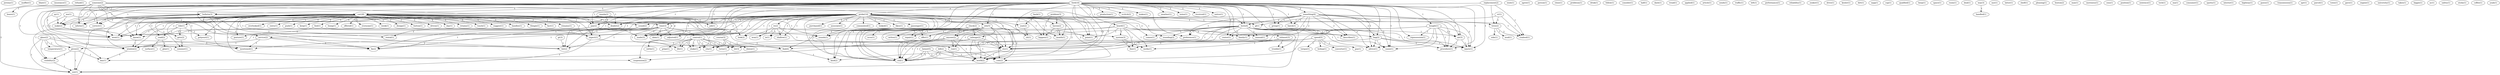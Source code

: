 digraph G {
  jeremy [ label="jeremy(1)" ];
  muffler [ label="muffler(1)" ];
  blast [ label="blast(1)" ];
  insurance [ label="insurance(1)" ];
  refund [ label="refund(1)" ];
  problem [ label="problem(3)" ];
  haven [ label="haven(2)" ];
  happen [ label="happen(1)" ];
  fix [ label="fix(2)" ];
  month [ label="month(1)" ];
  heiser [ label="heiser(5)" ];
  std [ label="std(1)" ];
  com [ label="com(2)" ];
  std [ label="std(1)" ];
  world [ label="world(2)" ];
  style [ label="style(1)" ];
  agree [ label="agree(1)" ];
  someone [ label="someone(2)" ];
  car [ label="car(28)" ];
  horn [ label="horn(4)" ];
  bulletin [ label="bulletin(3)" ];
  inform [ label="inform(1)" ];
  correct [ label="correct(1)" ];
  dealer [ label="dealer(2)" ];
  service [ label="service(2)" ];
  expect [ label="expect(1)" ];
  hears [ label="hears(1)" ];
  see [ label="see(1)" ];
  kind [ label="kind(2)" ];
  person [ label="person(1)" ];
  speed [ label="speed(5)" ];
  lockup [ label="lockup(1)" ];
  turns [ label="turns(1)" ];
  converter [ label="converter(1)" ];
  guy [ label="guy(1)" ];
  torque [ label="torque(1)" ];
  city [ label="city(1)" ];
  lot [ label="lot(3)" ];
  close [ label="close(1)" ];
  problesm [ label="problesm(1)" ];
  drink [ label="drink(1)" ];
  follow [ label="follow(1)" ];
  consider [ label="consider(1)" ];
  ford [ label="ford(10)" ];
  production [ label="production(1)" ];
  something [ label="something(4)" ];
  scritch [ label="scritch(2)" ];
  heard [ label="heard(1)" ];
  probe [ label="probe(14)" ];
  makes [ label="makes(1)" ];
  weather [ label="weather(1)" ];
  edu [ label="edu(5)" ];
  preference [ label="preference(1)" ];
  point [ label="point(1)" ];
  pay [ label="pay(2)" ];
  sounds [ label="sounds(1)" ];
  center [ label="center(1)" ];
  noise [ label="noise(1)" ];
  manual [ label="manual(1)" ];
  describes [ label="describes(1)" ];
  received [ label="received(1)" ];
  bag [ label="bag(2)" ];
  bought [ label="bought(1)" ];
  notice [ label="notice(1)" ];
  group [ label="group(1)" ];
  didn [ label="didn(1)" ];
  anyone [ label="anyone(2)" ];
  adjusted [ label="adjusted(1)" ];
  made [ label="made(3)" ];
  etc [ label="etc(1)" ];
  know [ label="know(1)" ];
  job [ label="job(1)" ];
  advice [ label="advice(1)" ];
  gives [ label="gives(2)" ];
  cause [ label="cause(1)" ];
  make [ label="make(2)" ];
  repossession [ label="repossession(1)" ];
  air [ label="air(3)" ];
  procedure [ label="procedure(1)" ];
  window [ label="window(2)" ];
  went [ label="went(1)" ];
  injury [ label="injury(1)" ];
  list [ label="list(2)" ];
  batch [ label="batch(1)" ];
  key [ label="key(1)" ];
  replacement [ label="replacement(2)" ];
  tires [ label="tires(2)" ];
  tradeed [ label="tradeed(1)" ];
  half [ label="half(1)" ];
  bump [ label="bump(1)" ];
  offered [ label="offered(1)" ];
  everyone [ label="everyone(1)" ];
  week [ label="week(1)" ];
  design [ label="design(1)" ];
  ride [ label="ride(1)" ];
  gets [ label="gets(2)" ];
  sound [ label="sound(2)" ];
  button [ label="button(1)" ];
  drives [ label="drives(1)" ];
  day [ label="day(1)" ];
  retains [ label="retains(1)" ];
  time [ label="time(3)" ];
  touch [ label="touch(1)" ];
  rental [ label="rental(1)" ];
  summer [ label="summer(1)" ];
  suggest [ label="suggest(1)" ];
  handles [ label="handles(1)" ];
  feel [ label="feel(1)" ];
  road [ label="road(2)" ];
  thingie [ label="thingie(1)" ];
  family [ label="family(1)" ];
  fact [ label="fact(1)" ];
  remains [ label="remains(1)" ];
  overlooked [ label="overlooked(1)" ];
  potpouri [ label="potpouri(1)" ];
  posture [ label="posture(1)" ];
  entry [ label="entry(1)" ];
  visibility [ label="visibility(2)" ];
  look [ label="look(2)" ];
  push [ label="push(1)" ];
  keep [ label="keep(1)" ];
  suspension [ label="suspension(2)" ];
  dash [ label="dash(1)" ];
  tread [ label="tread(1)" ];
  applied [ label="applied(1)" ];
  article [ label="article(1)" ];
  sends [ label="sends(1)" ];
  traffic [ label="traffic(1)" ];
  left [ label="left(1)" ];
  performance [ label="performance(1)" ];
  comes [ label="comes(1)" ];
  sounding [ label="sounding(2)" ];
  find [ label="find(4)" ];
  vr [ label="vr(1)" ];
  gl [ label="gl(1)" ];
  exhaust [ label="exhaust(3)" ];
  trouble [ label="trouble(1)" ];
  system [ label="system(3)" ];
  works [ label="works(1)" ];
  fine [ label="fine(1)" ];
  reliability [ label="reliability(1)" ];
  purchased [ label="purchased(1)" ];
  re [ label="re(2)" ];
  associate [ label="associate(1)" ];
  won [ label="won(1)" ];
  commented [ label="commented(1)" ];
  ie [ label="ie(1)" ];
  shallow [ label="shallow(1)" ];
  looked [ label="looked(1)" ];
  likes [ label="likes(1)" ];
  seat [ label="seat(2)" ];
  sit [ label="sit(1)" ];
  passenger [ label="passenger(1)" ];
  zonker [ label="zonker(1)" ];
  chuck [ label="chuck(2)" ];
  repair [ label="repair(1)" ];
  offer [ label="offer(1)" ];
  mileage [ label="mileage(2)" ];
  ncsu [ label="ncsu(1)" ];
  run [ label="run(1)" ];
  writes [ label="writes(1)" ];
  drive [ label="drive(1)" ];
  kesler [ label="kesler(1)" ];
  dirt [ label="dirt(1)" ];
  mpg [ label="mpg(1)" ];
  mentioned [ label="mentioned(1)" ];
  mazda [ label="mazda(2)" ];
  cup [ label="cup(1)" ];
  qualified [ label="qualified(1)" ];
  control [ label="control(1)" ];
  rattle [ label="rattle(1)" ];
  gripe [ label="gripe(1)" ];
  shake [ label="shake(1)" ];
  life [ label="life(1)" ];
  mud [ label="mud(1)" ];
  side [ label="side(1)" ];
  beep [ label="beep(1)" ];
  qc [ label="qc(1)" ];
  bill [ label="bill(2)" ];
  space [ label="space(1)" ];
  room [ label="room(1)" ];
  deal [ label="deal(1)" ];
  glass [ label="glass(2)" ];
  temperature [ label="temperature(1)" ];
  way [ label="way(3)" ];
  handled [ label="handled(1)" ];
  eye [ label="eye(1)" ];
  latter [ label="latter(1)" ];
  control [ label="control(1)" ];
  shelf [ label="shelf(1)" ];
  pleasing [ label="pleasing(1)" ];
  boston [ label="boston(2)" ];
  max [ label="max(1)" ];
  mereness [ label="mereness(1)" ];
  cmu [ label="cmu(1)" ];
  glue [ label="glue(1)" ];
  surface [ label="surface(1)" ];
  position [ label="position(1)" ];
  sentence [ label="sentence(1)" ];
  tech [ label="tech(1)" ];
  ma [ label="ma(1)" ];
  consumer [ label="consumer(1)" ];
  sporty [ label="sporty(1)" ];
  interior [ label="interior(1)" ];
  highway [ label="highway(1)" ];
  guess [ label="guess(1)" ];
  transmission [ label="transmission(1)" ];
  apr [ label="apr(1)" ];
  parcel [ label="parcel(1)" ];
  mx [ label="mx(1)" ];
  town [ label="town(1)" ];
  gave [ label="gave(1)" ];
  engine [ label="engine(1)" ];
  course [ label="course(3)" ];
  doesn [ label="doesn(1)" ];
  university [ label="university(1)" ];
  takes [ label="takes(1)" ];
  back [ label="back(1)" ];
  biggie [ label="biggie(1)" ];
  ac [ label="ac(1)" ];
  safety [ label="safety(1)" ];
  sticks [ label="sticks(1)" ];
  coffee [ label="coffee(1)" ];
  gt [ label="gt(3)" ];
  yeah [ label="yeah(1)" ];
  problem -> haven [ label="1" ];
  problem -> happen [ label="1" ];
  problem -> fix [ label="1" ];
  problem -> month [ label="1" ];
  heiser -> std [ label="3" ];
  heiser -> com [ label="3" ];
  heiser -> std [ label="3" ];
  heiser -> world [ label="3" ];
  someone -> car [ label="1" ];
  someone -> horn [ label="1" ];
  someone -> bulletin [ label="1" ];
  someone -> inform [ label="1" ];
  someone -> correct [ label="1" ];
  someone -> dealer [ label="1" ];
  someone -> service [ label="1" ];
  someone -> fix [ label="1" ];
  someone -> expect [ label="1" ];
  someone -> hears [ label="1" ];
  someone -> see [ label="1" ];
  someone -> kind [ label="1" ];
  speed -> lockup [ label="1" ];
  speed -> turns [ label="1" ];
  speed -> converter [ label="1" ];
  speed -> guy [ label="2" ];
  speed -> torque [ label="1" ];
  speed -> city [ label="1" ];
  speed -> lot [ label="1" ];
  ford -> car [ label="1" ];
  ford -> production [ label="1" ];
  ford -> something [ label="2" ];
  ford -> scritch [ label="1" ];
  ford -> horn [ label="1" ];
  ford -> heard [ label="1" ];
  ford -> probe [ label="3" ];
  ford -> makes [ label="1" ];
  ford -> bulletin [ label="1" ];
  ford -> weather [ label="1" ];
  ford -> edu [ label="1" ];
  ford -> preference [ label="1" ];
  ford -> point [ label="1" ];
  ford -> pay [ label="1" ];
  ford -> sounds [ label="1" ];
  ford -> center [ label="1" ];
  ford -> inform [ label="1" ];
  ford -> noise [ label="1" ];
  ford -> manual [ label="1" ];
  ford -> describes [ label="1" ];
  ford -> received [ label="1" ];
  ford -> bag [ label="1" ];
  ford -> bought [ label="1" ];
  ford -> notice [ label="1" ];
  ford -> group [ label="1" ];
  ford -> didn [ label="1" ];
  ford -> std [ label="2" ];
  ford -> com [ label="2" ];
  ford -> anyone [ label="1" ];
  ford -> adjusted [ label="1" ];
  ford -> correct [ label="1" ];
  ford -> dealer [ label="1" ];
  ford -> made [ label="1" ];
  ford -> etc [ label="1" ];
  ford -> know [ label="1" ];
  ford -> job [ label="1" ];
  ford -> advice [ label="1" ];
  ford -> service [ label="1" ];
  ford -> fix [ label="1" ];
  ford -> gives [ label="1" ];
  ford -> cause [ label="1" ];
  ford -> make [ label="1" ];
  ford -> repossession [ label="1" ];
  ford -> air [ label="1" ];
  ford -> procedure [ label="1" ];
  ford -> window [ label="2" ];
  ford -> std [ label="2" ];
  ford -> world [ label="2" ];
  ford -> went [ label="1" ];
  ford -> injury [ label="1" ];
  ford -> list [ label="1" ];
  ford -> batch [ label="1" ];
  ford -> key [ label="1" ];
  replacement -> car [ label="1" ];
  replacement -> tires [ label="1" ];
  replacement -> tradeed [ label="1" ];
  car -> bump [ label="1" ];
  car -> offered [ label="1" ];
  car -> everyone [ label="1" ];
  car -> week [ label="1" ];
  car -> design [ label="1" ];
  car -> ride [ label="1" ];
  car -> pay [ label="1" ];
  car -> gets [ label="2" ];
  car -> sound [ label="1" ];
  car -> button [ label="1" ];
  car -> drives [ label="1" ];
  car -> day [ label="2" ];
  car -> retains [ label="1" ];
  car -> time [ label="1" ];
  car -> touch [ label="1" ];
  car -> rental [ label="1" ];
  car -> summer [ label="1" ];
  car -> suggest [ label="1" ];
  car -> handles [ label="1" ];
  car -> feel [ label="1" ];
  car -> road [ label="1" ];
  car -> thingie [ label="1" ];
  car -> family [ label="2" ];
  car -> made [ label="1" ];
  car -> fact [ label="1" ];
  car -> remains [ label="1" ];
  car -> overlooked [ label="1" ];
  car -> know [ label="1" ];
  car -> potpouri [ label="1" ];
  car -> posture [ label="1" ];
  car -> expect [ label="1" ];
  car -> entry [ label="1" ];
  car -> visibility [ label="1" ];
  car -> look [ label="1" ];
  car -> push [ label="1" ];
  car -> see [ label="1" ];
  car -> keep [ label="1" ];
  car -> suspension [ label="1" ];
  something -> horn [ label="2" ];
  something -> preference [ label="2" ];
  something -> center [ label="2" ];
  something -> manual [ label="2" ];
  something -> describes [ label="2" ];
  something -> bag [ label="2" ];
  something -> group [ label="1" ];
  something -> etc [ label="2" ];
  something -> advice [ label="2" ];
  something -> cause [ label="2" ];
  something -> air [ label="2" ];
  something -> procedure [ label="2" ];
  something -> injury [ label="2" ];
  something -> batch [ label="1" ];
  horn -> preference [ label="1" ];
  horn -> center [ label="1" ];
  horn -> comes [ label="1" ];
  horn -> manual [ label="1" ];
  horn -> describes [ label="1" ];
  horn -> bag [ label="1" ];
  horn -> etc [ label="1" ];
  horn -> advice [ label="1" ];
  horn -> sounding [ label="1" ];
  horn -> expect [ label="1" ];
  horn -> cause [ label="1" ];
  horn -> air [ label="1" ];
  horn -> procedure [ label="1" ];
  horn -> injury [ label="1" ];
  horn -> find [ label="1" ];
  horn -> see [ label="1" ];
  horn -> kind [ label="1" ];
  vr -> tires [ label="1" ];
  vr -> gl [ label="1" ];
  vr -> tradeed [ label="1" ];
  heard -> exhaust [ label="2" ];
  heard -> point [ label="1" ];
  heard -> sounds [ label="1" ];
  heard -> trouble [ label="1" ];
  heard -> system [ label="2" ];
  heard -> works [ label="1" ];
  heard -> fine [ label="1" ];
  heard -> went [ label="1" ];
  probe -> edu [ label="1" ];
  probe -> point [ label="1" ];
  probe -> purchased [ label="1" ];
  probe -> pay [ label="1" ];
  probe -> sounds [ label="1" ];
  probe -> comes [ label="1" ];
  probe -> sound [ label="1" ];
  probe -> re [ label="1" ];
  probe -> associate [ label="1" ];
  probe -> tires [ label="1" ];
  probe -> won [ label="1" ];
  probe -> haven [ label="1" ];
  probe -> happen [ label="1" ];
  probe -> time [ label="1" ];
  probe -> commented [ label="1" ];
  probe -> didn [ label="1" ];
  probe -> std [ label="2" ];
  probe -> com [ label="2" ];
  probe -> adjusted [ label="1" ];
  probe -> ie [ label="1" ];
  probe -> dealer [ label="1" ];
  probe -> gl [ label="1" ];
  probe -> made [ label="2" ];
  probe -> etc [ label="1" ];
  probe -> know [ label="1" ];
  probe -> tradeed [ label="1" ];
  probe -> sounding [ label="1" ];
  probe -> shallow [ label="1" ];
  probe -> month [ label="1" ];
  probe -> make [ label="1" ];
  probe -> looked [ label="1" ];
  probe -> likes [ label="1" ];
  probe -> seat [ label="1" ];
  probe -> window [ label="1" ];
  probe -> std [ label="2" ];
  probe -> sit [ label="1" ];
  probe -> world [ label="2" ];
  probe -> went [ label="1" ];
  probe -> look [ label="1" ];
  probe -> find [ label="2" ];
  probe -> list [ label="2" ];
  probe -> passenger [ label="1" ];
  probe -> kind [ label="1" ];
  probe -> suspension [ label="1" ];
  chuck -> repair [ label="1" ];
  chuck -> offer [ label="1" ];
  chuck -> mileage [ label="1" ];
  chuck -> std [ label="1" ];
  chuck -> com [ label="1" ];
  chuck -> anyone [ label="1" ];
  chuck -> ncsu [ label="1" ];
  chuck -> etc [ label="1" ];
  chuck -> run [ label="1" ];
  chuck -> std [ label="1" ];
  chuck -> world [ label="1" ];
  chuck -> writes [ label="1" ];
  bulletin -> inform [ label="1" ];
  bulletin -> didn [ label="2" ];
  bulletin -> adjusted [ label="2" ];
  bulletin -> correct [ label="1" ];
  bulletin -> dealer [ label="1" ];
  bulletin -> made [ label="2" ];
  bulletin -> know [ label="2" ];
  bulletin -> fix [ label="1" ];
  bulletin -> window [ label="2" ];
  bulletin -> list [ label="2" ];
  bulletin -> mentioned [ label="2" ];
  mazda -> point [ label="1" ];
  mazda -> pay [ label="1" ];
  mazda -> sounds [ label="1" ];
  mazda -> job [ label="1" ];
  mazda -> make [ label="1" ];
  mazda -> went [ label="1" ];
  edu -> repair [ label="1" ];
  edu -> offer [ label="1" ];
  edu -> mileage [ label="1" ];
  edu -> std [ label="2" ];
  edu -> com [ label="2" ];
  edu -> anyone [ label="1" ];
  edu -> etc [ label="1" ];
  edu -> run [ label="1" ];
  edu -> std [ label="2" ];
  edu -> world [ label="2" ];
  edu -> writes [ label="1" ];
  exhaust -> trouble [ label="1" ];
  exhaust -> works [ label="1" ];
  exhaust -> fine [ label="1" ];
  ride -> gets [ label="1" ];
  ride -> road [ label="1" ];
  ride -> know [ label="1" ];
  ride -> potpouri [ label="1" ];
  pay -> sounds [ label="1" ];
  pay -> rental [ label="1" ];
  pay -> went [ label="1" ];
  gets -> summer [ label="1" ];
  sound -> expect [ label="1" ];
  control -> rattle [ label="1" ];
  control -> gripe [ label="1" ];
  control -> turns [ label="1" ];
  control -> shake [ label="1" ];
  control -> city [ label="1" ];
  control -> lot [ label="1" ];
  control -> life [ label="1" ];
  re -> won [ label="1" ];
  re -> ie [ label="1" ];
  re -> system [ label="1" ];
  re -> etc [ label="1" ];
  re -> shallow [ label="1" ];
  re -> look [ label="1" ];
  tires -> mud [ label="1" ];
  tires -> side [ label="1" ];
  tires -> tradeed [ label="2" ];
  haven -> happen [ label="1" ];
  haven -> month [ label="1" ];
  qc -> make [ label="1" ];
  qc -> went [ label="1" ];
  bill -> std [ label="1" ];
  bill -> com [ label="1" ];
  bill -> std [ label="1" ];
  bill -> world [ label="1" ];
  bag -> etc [ label="1" ];
  bag -> advice [ label="1" ];
  bag -> cause [ label="1" ];
  bag -> procedure [ label="1" ];
  bag -> injury [ label="1" ];
  bought -> family [ label="1" ];
  bought -> etc [ label="1" ];
  bought -> advice [ label="1" ];
  bought -> cause [ label="1" ];
  bought -> repossession [ label="1" ];
  bought -> air [ label="1" ];
  bought -> procedure [ label="1" ];
  bought -> injury [ label="1" ];
  glass -> summer [ label="1" ];
  glass -> gives [ label="1" ];
  glass -> temperature [ label="1" ];
  glass -> visibility [ label="1" ];
  glass -> see [ label="1" ];
  glass -> mentioned [ label="1" ];
  way -> handled [ label="1" ];
  time -> didn [ label="1" ];
  time -> adjusted [ label="1" ];
  time -> control [ label="1" ];
  time -> made [ label="2" ];
  time -> know [ label="1" ];
  time -> service [ label="1" ];
  time -> shake [ label="1" ];
  time -> window [ label="1" ];
  time -> list [ label="1" ];
  time -> mentioned [ label="1" ];
  time -> life [ label="1" ];
  mileage -> std [ label="1" ];
  mileage -> com [ label="1" ];
  mileage -> etc [ label="1" ];
  mileage -> std [ label="1" ];
  mileage -> world [ label="1" ];
  anyone -> etc [ label="1" ];
  anyone -> run [ label="1" ];
  anyone -> gives [ label="1" ];
  anyone -> std [ label="1" ];
  anyone -> world [ label="1" ];
  anyone -> key [ label="1" ];
  control -> turns [ label="1" ];
  control -> shake [ label="1" ];
  control -> city [ label="1" ];
  control -> lot [ label="1" ];
  control -> life [ label="1" ];
  feel -> posture [ label="1" ];
  feel -> expect [ label="1" ];
  road -> glue [ label="1" ];
  road -> surface [ label="1" ];
  dealer -> made [ label="1" ];
  dealer -> fix [ label="1" ];
  system -> works [ label="1" ];
  system -> fine [ label="1" ];
  etc -> std [ label="1" ];
  etc -> world [ label="1" ];
  know -> window [ label="1" ];
  service -> fix [ label="1" ];
  service -> window [ label="1" ];
  service -> list [ label="1" ];
  service -> mentioned [ label="1" ];
  mx -> make [ label="1" ];
  mx -> went [ label="1" ];
  mx -> find [ label="1" ];
  expect -> find [ label="1" ];
  expect -> see [ label="1" ];
  gives -> visibility [ label="1" ];
  gives -> see [ label="1" ];
  gives -> key [ label="1" ];
  course -> doesn [ label="1" ];
  course -> city [ label="1" ];
  course -> lot [ label="1" ];
  make -> went [ label="1" ];
  back -> seat [ label="1" ];
  air -> procedure [ label="1" ];
  air -> injury [ label="1" ];
  seat -> sit [ label="1" ];
  window -> key [ label="1" ];
  visibility -> see [ label="1" ];
  gt -> list [ label="1" ];
  find -> kind [ label="1" ];
  find -> suspension [ label="1" ];
}
